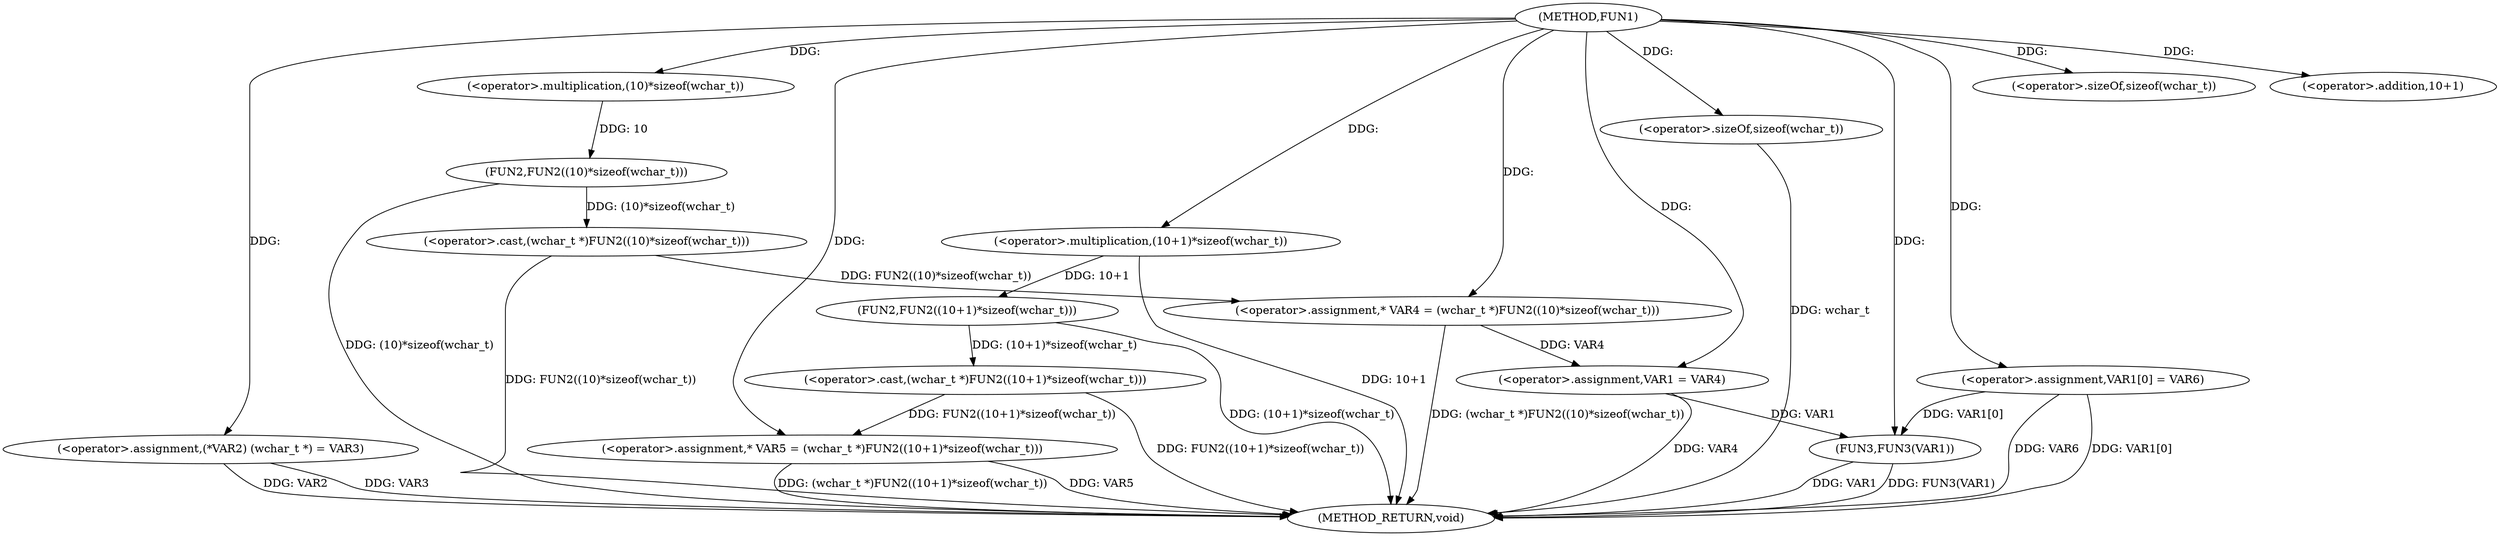 digraph FUN1 {  
"1000100" [label = "(METHOD,FUN1)" ]
"1000139" [label = "(METHOD_RETURN,void)" ]
"1000104" [label = "(<operator>.assignment,(*VAR2) (wchar_t *) = VAR3)" ]
"1000108" [label = "(<operator>.assignment,* VAR4 = (wchar_t *)FUN2((10)*sizeof(wchar_t)))" ]
"1000110" [label = "(<operator>.cast,(wchar_t *)FUN2((10)*sizeof(wchar_t)))" ]
"1000112" [label = "(FUN2,FUN2((10)*sizeof(wchar_t)))" ]
"1000113" [label = "(<operator>.multiplication,(10)*sizeof(wchar_t))" ]
"1000115" [label = "(<operator>.sizeOf,sizeof(wchar_t))" ]
"1000118" [label = "(<operator>.assignment,* VAR5 = (wchar_t *)FUN2((10+1)*sizeof(wchar_t)))" ]
"1000120" [label = "(<operator>.cast,(wchar_t *)FUN2((10+1)*sizeof(wchar_t)))" ]
"1000122" [label = "(FUN2,FUN2((10+1)*sizeof(wchar_t)))" ]
"1000123" [label = "(<operator>.multiplication,(10+1)*sizeof(wchar_t))" ]
"1000124" [label = "(<operator>.addition,10+1)" ]
"1000127" [label = "(<operator>.sizeOf,sizeof(wchar_t))" ]
"1000129" [label = "(<operator>.assignment,VAR1 = VAR4)" ]
"1000132" [label = "(<operator>.assignment,VAR1[0] = VAR6)" ]
"1000137" [label = "(FUN3,FUN3(VAR1))" ]
  "1000104" -> "1000139"  [ label = "DDG: VAR2"] 
  "1000118" -> "1000139"  [ label = "DDG: VAR5"] 
  "1000122" -> "1000139"  [ label = "DDG: (10+1)*sizeof(wchar_t)"] 
  "1000132" -> "1000139"  [ label = "DDG: VAR1[0]"] 
  "1000110" -> "1000139"  [ label = "DDG: FUN2((10)*sizeof(wchar_t))"] 
  "1000112" -> "1000139"  [ label = "DDG: (10)*sizeof(wchar_t)"] 
  "1000108" -> "1000139"  [ label = "DDG: (wchar_t *)FUN2((10)*sizeof(wchar_t))"] 
  "1000118" -> "1000139"  [ label = "DDG: (wchar_t *)FUN2((10+1)*sizeof(wchar_t))"] 
  "1000132" -> "1000139"  [ label = "DDG: VAR6"] 
  "1000120" -> "1000139"  [ label = "DDG: FUN2((10+1)*sizeof(wchar_t))"] 
  "1000127" -> "1000139"  [ label = "DDG: wchar_t"] 
  "1000137" -> "1000139"  [ label = "DDG: VAR1"] 
  "1000137" -> "1000139"  [ label = "DDG: FUN3(VAR1)"] 
  "1000104" -> "1000139"  [ label = "DDG: VAR3"] 
  "1000129" -> "1000139"  [ label = "DDG: VAR4"] 
  "1000123" -> "1000139"  [ label = "DDG: 10+1"] 
  "1000100" -> "1000104"  [ label = "DDG: "] 
  "1000110" -> "1000108"  [ label = "DDG: FUN2((10)*sizeof(wchar_t))"] 
  "1000100" -> "1000108"  [ label = "DDG: "] 
  "1000112" -> "1000110"  [ label = "DDG: (10)*sizeof(wchar_t)"] 
  "1000113" -> "1000112"  [ label = "DDG: 10"] 
  "1000100" -> "1000113"  [ label = "DDG: "] 
  "1000100" -> "1000115"  [ label = "DDG: "] 
  "1000120" -> "1000118"  [ label = "DDG: FUN2((10+1)*sizeof(wchar_t))"] 
  "1000100" -> "1000118"  [ label = "DDG: "] 
  "1000122" -> "1000120"  [ label = "DDG: (10+1)*sizeof(wchar_t)"] 
  "1000123" -> "1000122"  [ label = "DDG: 10+1"] 
  "1000100" -> "1000123"  [ label = "DDG: "] 
  "1000100" -> "1000124"  [ label = "DDG: "] 
  "1000100" -> "1000127"  [ label = "DDG: "] 
  "1000108" -> "1000129"  [ label = "DDG: VAR4"] 
  "1000100" -> "1000129"  [ label = "DDG: "] 
  "1000100" -> "1000132"  [ label = "DDG: "] 
  "1000129" -> "1000137"  [ label = "DDG: VAR1"] 
  "1000132" -> "1000137"  [ label = "DDG: VAR1[0]"] 
  "1000100" -> "1000137"  [ label = "DDG: "] 
}
